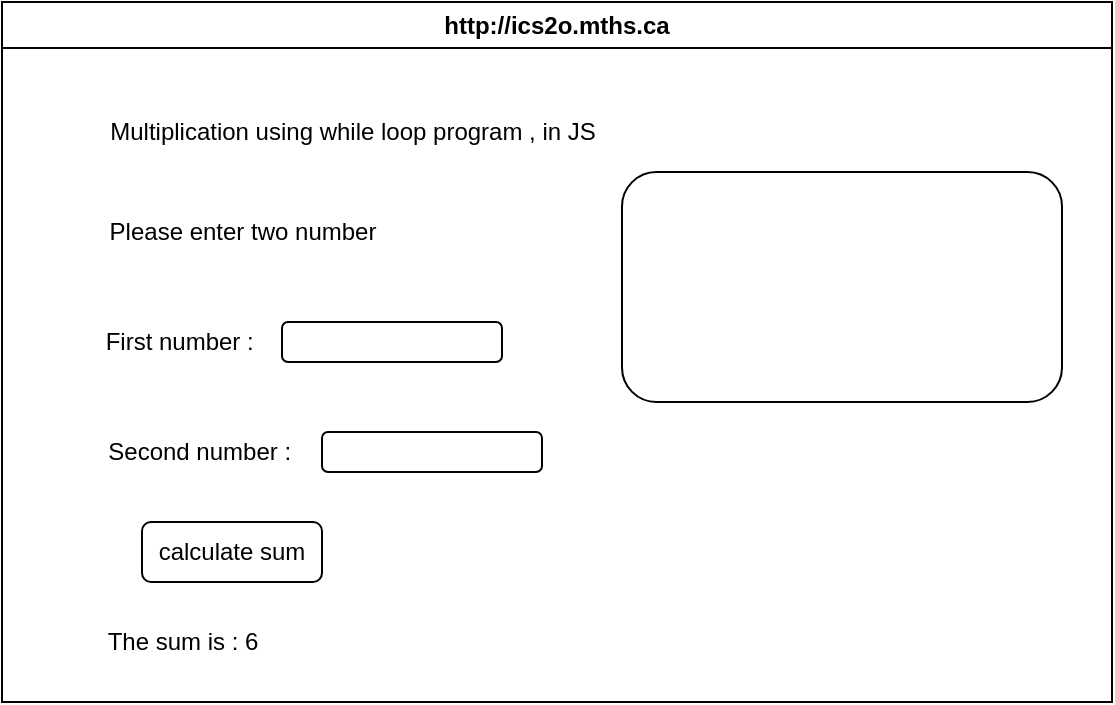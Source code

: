 <mxfile>
    <diagram id="HIP3nbAZw_EuaXWnEj3U" name="Page-1">
        <mxGraphModel dx="772" dy="346" grid="1" gridSize="10" guides="1" tooltips="1" connect="1" arrows="1" fold="1" page="1" pageScale="1" pageWidth="850" pageHeight="1100" math="0" shadow="0">
            <root>
                <mxCell id="0"/>
                <mxCell id="1" parent="0"/>
                <mxCell id="7" value="http://ics2o.mths.ca" style="swimlane;whiteSpace=wrap;html=1;" parent="1" vertex="1">
                    <mxGeometry x="45" y="40" width="555" height="350" as="geometry"/>
                </mxCell>
                <mxCell id="9" value="Multiplication using while loop program , in JS" style="text;html=1;align=center;verticalAlign=middle;resizable=0;points=[];autosize=1;strokeColor=none;fillColor=none;" vertex="1" parent="7">
                    <mxGeometry x="40" y="50" width="270" height="30" as="geometry"/>
                </mxCell>
                <mxCell id="10" value="Please enter two number" style="text;html=1;align=center;verticalAlign=middle;resizable=0;points=[];autosize=1;strokeColor=none;fillColor=none;" vertex="1" parent="7">
                    <mxGeometry x="40" y="100" width="160" height="30" as="geometry"/>
                </mxCell>
                <mxCell id="11" value="First number :&amp;nbsp;" style="text;html=1;align=center;verticalAlign=middle;resizable=0;points=[];autosize=1;strokeColor=none;fillColor=none;" vertex="1" parent="7">
                    <mxGeometry x="40" y="155" width="100" height="30" as="geometry"/>
                </mxCell>
                <mxCell id="12" value="Second number :&amp;nbsp;" style="text;html=1;align=center;verticalAlign=middle;resizable=0;points=[];autosize=1;strokeColor=none;fillColor=none;" vertex="1" parent="7">
                    <mxGeometry x="40" y="210" width="120" height="30" as="geometry"/>
                </mxCell>
                <mxCell id="13" value="" style="rounded=1;whiteSpace=wrap;html=1;" vertex="1" parent="7">
                    <mxGeometry x="140" y="160" width="110" height="20" as="geometry"/>
                </mxCell>
                <mxCell id="14" value="" style="rounded=1;whiteSpace=wrap;html=1;" vertex="1" parent="7">
                    <mxGeometry x="160" y="215" width="110" height="20" as="geometry"/>
                </mxCell>
                <mxCell id="15" value="calculate sum" style="rounded=1;whiteSpace=wrap;html=1;" vertex="1" parent="7">
                    <mxGeometry x="70" y="260" width="90" height="30" as="geometry"/>
                </mxCell>
                <mxCell id="16" value="The sum is : 6" style="text;html=1;align=center;verticalAlign=middle;resizable=0;points=[];autosize=1;strokeColor=none;fillColor=none;" vertex="1" parent="7">
                    <mxGeometry x="40" y="305" width="100" height="30" as="geometry"/>
                </mxCell>
                <mxCell id="17" value="" style="rounded=1;whiteSpace=wrap;html=1;" vertex="1" parent="7">
                    <mxGeometry x="310" y="85" width="220" height="115" as="geometry"/>
                </mxCell>
            </root>
        </mxGraphModel>
    </diagram>
</mxfile>
